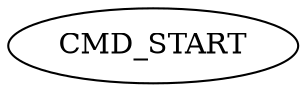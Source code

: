digraph g {
name="123!CMD!";

graph []

  CMD_START   [type="start", pattern="TEST_DO_SIS18_HTP_20171013"];
  //CMD_START   [type="start", cpu="0", thread="0"];
  //CMD_ABORT   [type="abort", pattern="TEST_DO_SIS18_HTP_20171013"];
  //CMD_STOP   [type="stop", pattern="TEST_DO_SIS18_HTP_20171013"];



}
